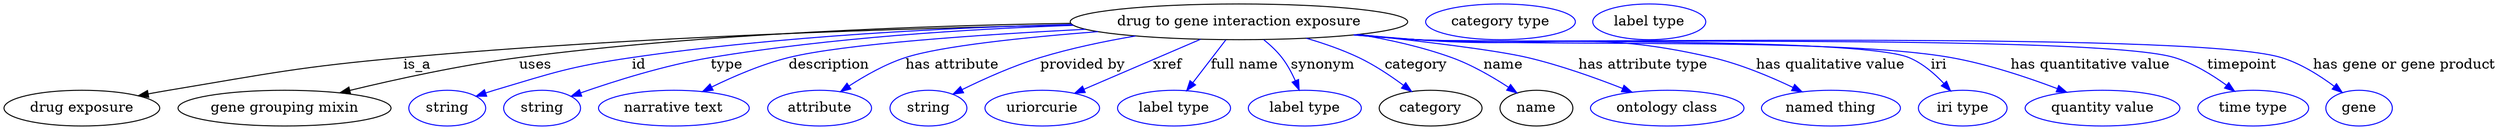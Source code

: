 digraph {
	graph [bb="0,0,2494,123"];
	node [label="\N"];
	"drug to gene interaction exposure"	[height=0.5,
		label="drug to gene interaction exposure",
		pos="1235,105",
		width=4.694];
	"drug exposure"	[height=0.5,
		pos="77.993,18",
		width=2.1665];
	"drug to gene interaction exposure" -> "drug exposure"	[label=is_a,
		lp="415.99,61.5",
		pos="e,134.54,30.514 1068.7,101.72 900.37,98.313 632.65,89.855 401.99,69 296.08,59.423 269.89,53.537 164.99,36 158.36,34.892 151.46,33.667 \
144.58,32.397"];
	"gene grouping mixin"	[height=0.5,
		pos="280.99,18",
		width=2.9608];
	"drug to gene interaction exposure" -> "gene grouping mixin"	[label=uses,
		lp="535.49,61.5",
		pos="e,336.83,33.345 1066.5,103.27 921,100.85 705.38,92.981 518.99,69 460.15,61.43 394.21,47.108 346.68,35.725"];
	id	[color=blue,
		height=0.5,
		label=string,
		pos="443.99,18",
		width=1.0652];
	"drug to gene interaction exposure" -> id	[color=blue,
		label=id,
		lp="635.99,61.5",
		pos="e,473.02,29.828 1067.6,102.35 945.49,99.205 776.24,90.808 628.99,69 567.04,59.824 552.04,53.812 491.99,36 488.9,35.082 485.71,34.081 \
482.52,33.038",
		style=solid];
	type	[color=blue,
		height=0.5,
		label=string,
		pos="538.99,18",
		width=1.0652];
	"drug to gene interaction exposure" -> type	[color=blue,
		label=type,
		lp="722.99,61.5",
		pos="e,567.92,29.967 1069,101.58 964.5,97.947 827.13,89.286 706.99,69 661.52,61.322 611.01,45.213 577.37,33.346",
		style=solid];
	description	[color=blue,
		height=0.5,
		label="narrative text",
		pos="670.99,18",
		width=2.0943];
	"drug to gene interaction exposure" -> description	[color=blue,
		label=description,
		lp="824.49,61.5",
		pos="e,699.29,34.759 1080.8,97.587 972.78,92.042 838.44,82.73 783.99,69 757.72,62.375 729.86,50.115 708.38,39.394",
		style=solid];
	"has attribute"	[color=blue,
		height=0.5,
		label=attribute,
		pos="815.99,18",
		width=1.4443];
	"drug to gene interaction exposure" -> "has attribute"	[color=blue,
		label="has attribute",
		lp="947.99,61.5",
		pos="e,836.78,34.67 1093.3,95.149 1019,89.317 936.23,80.601 900.99,69 881.28,62.51 861.18,50.957 845.48,40.59",
		style=solid];
	"provided by"	[color=blue,
		height=0.5,
		label=string,
		pos="923.99,18",
		width=1.0652];
	"drug to gene interaction exposure" -> "provided by"	[color=blue,
		label="provided by",
		lp="1078.5,61.5",
		pos="e,948.67,32.139 1131.3,90.722 1100.3,85.425 1066.4,78.316 1036,69 1008.9,60.695 979.62,47.485 957.82,36.729",
		style=solid];
	xref	[color=blue,
		height=0.5,
		label=uriorcurie,
		pos="1038,18",
		width=1.5887];
	"drug to gene interaction exposure" -> xref	[color=blue,
		label=xref,
		lp="1163.5,61.5",
		pos="e,1070.5,33.015 1196.5,87.409 1163,72.924 1114.4,51.946 1079.8,37.046",
		style=solid];
	"full name"	[color=blue,
		height=0.5,
		label="label type",
		pos="1170,18",
		width=1.5707];
	"drug to gene interaction exposure" -> "full name"	[color=blue,
		label="full name",
		lp="1240.5,61.5",
		pos="e,1182.7,35.597 1221.8,86.799 1212.4,74.426 1199.5,57.555 1188.9,43.738",
		style=solid];
	synonym	[color=blue,
		height=0.5,
		label="label type",
		pos="1301,18",
		width=1.5707];
	"drug to gene interaction exposure" -> synonym	[color=blue,
		label=synonym,
		lp="1319,61.5",
		pos="e,1295.3,36.279 1260,86.852 1266.4,81.64 1272.9,75.543 1278,69 1283.4,62.02 1287.9,53.563 1291.4,45.606",
		style=solid];
	category	[height=0.5,
		pos="1427,18",
		width=1.4263];
	"drug to gene interaction exposure" -> category	[color=blue,
		label=category,
		lp="1412.5,61.5",
		pos="e,1407.9,34.841 1302.4,88.467 1320,83.321 1338.5,76.853 1355,69 1370.8,61.471 1386.9,50.634 1399.8,40.973",
		style=solid];
	name	[height=0.5,
		pos="1533,18",
		width=1.011];
	"drug to gene interaction exposure" -> name	[color=blue,
		label=name,
		lp="1500,61.5",
		pos="e,1513.4,33.352 1354.7,92.249 1385.7,87.076 1418.6,79.65 1448,69 1468.2,61.674 1489.1,49.485 1505.1,38.976",
		style=solid];
	"has attribute type"	[color=blue,
		height=0.5,
		label="ontology class",
		pos="1664,18",
		width=2.1304];
	"drug to gene interaction exposure" -> "has attribute type"	[color=blue,
		label="has attribute type",
		lp="1640,61.5",
		pos="e,1628.7,34.084 1354.4,92.234 1419.1,85.317 1492.3,76.488 1524,69 1556.5,61.318 1592,48.601 1619.1,37.915",
		style=solid];
	"has qualitative value"	[color=blue,
		height=0.5,
		label="named thing",
		pos="1828,18",
		width=1.9318];
	"drug to gene interaction exposure" -> "has qualitative value"	[color=blue,
		label="has qualitative value",
		lp="1827.5,61.5",
		pos="e,1799.1,34.403 1353.2,92.136 1373.1,90.298 1393.6,88.511 1413,87 1544.4,76.733 1580.6,98.951 1709,69 1737.2,62.421 1767.2,49.747 \
1790.1,38.806",
		style=solid];
	iri	[color=blue,
		height=0.5,
		label="iri type",
		pos="1960,18",
		width=1.2277];
	"drug to gene interaction exposure" -> iri	[color=blue,
		label=iri,
		lp="1936,61.5",
		pos="e,1947.8,35.303 1351.2,91.906 1371.8,90.051 1393,88.318 1413,87 1467.7,83.393 1855.3,89.927 1906,69 1919.4,63.457 1931.6,52.985 \
1940.9,43.051",
		style=solid];
	"has quantitative value"	[color=blue,
		height=0.5,
		label="quantity value",
		pos="2100,18",
		width=2.1484];
	"drug to gene interaction exposure" -> "has quantitative value"	[color=blue,
		label="has quantitative value",
		lp="2088,61.5",
		pos="e,2064.2,33.991 1351.2,91.858 1371.8,90.008 1393,88.289 1413,87 1531.7,79.342 1830.9,89.795 1948,69 1984.7,62.477 2024.8,49.035 \
2054.5,37.73",
		style=solid];
	timepoint	[color=blue,
		height=0.5,
		label="time type",
		pos="2251,18",
		width=1.5346];
	"drug to gene interaction exposure" -> timepoint	[color=blue,
		label=timepoint,
		lp="2240,61.5",
		pos="e,2232.3,34.958 1350.3,91.777 1371.1,89.911 1392.7,88.208 1413,87 1497.2,81.987 2091.3,93.444 2172,69 2191,63.26 2209.8,51.628 2224.3,\
41.028",
		style=solid];
	"has gene or gene product"	[color=blue,
		height=0.5,
		label=gene,
		pos="2357,18",
		width=0.92075];
	"drug to gene interaction exposure" -> "has gene or gene product"	[color=blue,
		label="has gene or gene product",
		lp="2402.5,61.5",
		pos="e,2340.1,33.766 1349.8,91.77 1370.8,89.893 1392.5,88.188 1413,87 1509.1,81.421 2186.9,97.02 2279,69 2298.4,63.089 2317.6,50.851 \
2332.2,39.963",
		style=solid];
	"named thing_category"	[color=blue,
		height=0.5,
		label="category type",
		pos="1497,105",
		width=2.0762];
	attribute_name	[color=blue,
		height=0.5,
		label="label type",
		pos="1646,105",
		width=1.5707];
}
